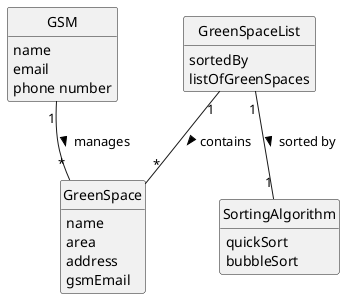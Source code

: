 @startuml
skinparam monochrome true
skinparam packageStyle rectangle
skinparam shadowing false
skinparam classAttributeIconSize 0
hide circle
hide methods

'title Domain Model for Listing Green Spaces

class GSM {
    name
    email
    phone number
}

class GreenSpace {
    name
    area
    address
    gsmEmail
}

class SortingAlgorithm {
    quickSort
    bubbleSort
}

class GreenSpaceList {
    sortedBy
    listOfGreenSpaces
}

GSM "1" -- "*" GreenSpace : manages >
GreenSpaceList "1" -- "*" GreenSpace : contains >
GreenSpaceList "1" -- "1" SortingAlgorithm : sorted by >

@enduml

